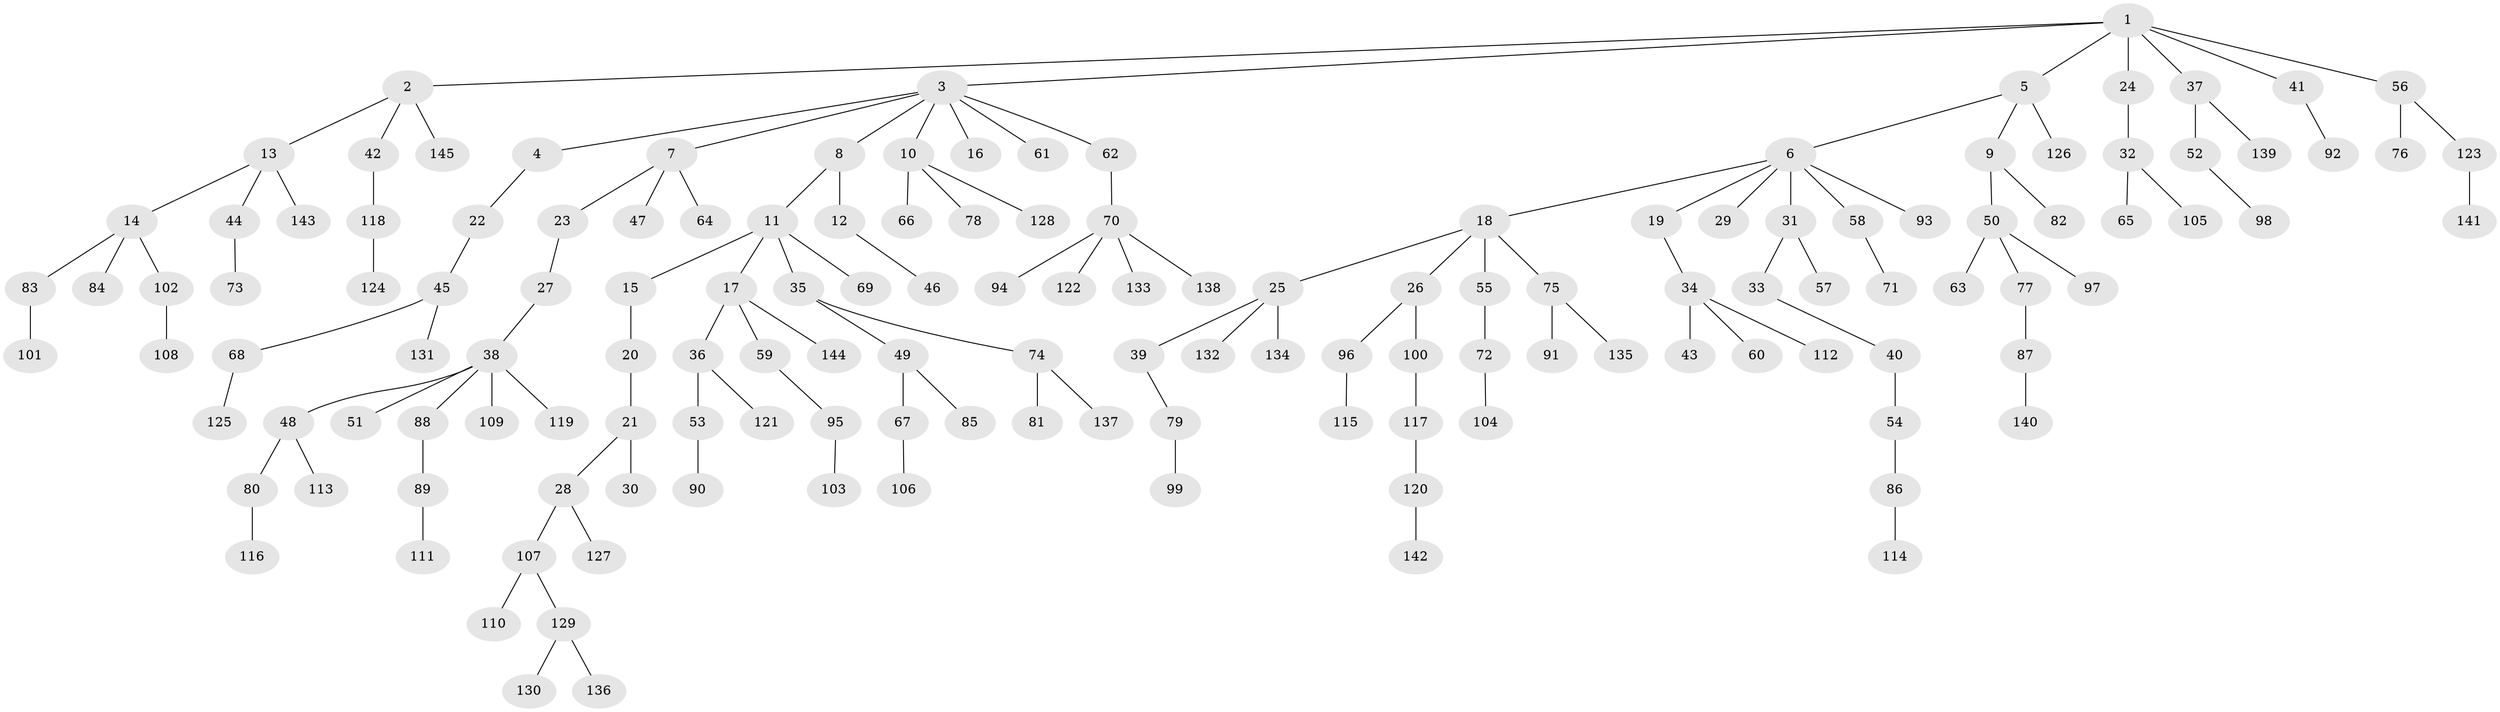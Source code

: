// coarse degree distribution, {8: 0.0136986301369863, 2: 0.4246575342465753, 6: 0.0273972602739726, 3: 0.1095890410958904, 4: 0.0136986301369863, 1: 0.3972602739726027, 5: 0.0136986301369863}
// Generated by graph-tools (version 1.1) at 2025/51/03/04/25 22:51:25]
// undirected, 145 vertices, 144 edges
graph export_dot {
  node [color=gray90,style=filled];
  1;
  2;
  3;
  4;
  5;
  6;
  7;
  8;
  9;
  10;
  11;
  12;
  13;
  14;
  15;
  16;
  17;
  18;
  19;
  20;
  21;
  22;
  23;
  24;
  25;
  26;
  27;
  28;
  29;
  30;
  31;
  32;
  33;
  34;
  35;
  36;
  37;
  38;
  39;
  40;
  41;
  42;
  43;
  44;
  45;
  46;
  47;
  48;
  49;
  50;
  51;
  52;
  53;
  54;
  55;
  56;
  57;
  58;
  59;
  60;
  61;
  62;
  63;
  64;
  65;
  66;
  67;
  68;
  69;
  70;
  71;
  72;
  73;
  74;
  75;
  76;
  77;
  78;
  79;
  80;
  81;
  82;
  83;
  84;
  85;
  86;
  87;
  88;
  89;
  90;
  91;
  92;
  93;
  94;
  95;
  96;
  97;
  98;
  99;
  100;
  101;
  102;
  103;
  104;
  105;
  106;
  107;
  108;
  109;
  110;
  111;
  112;
  113;
  114;
  115;
  116;
  117;
  118;
  119;
  120;
  121;
  122;
  123;
  124;
  125;
  126;
  127;
  128;
  129;
  130;
  131;
  132;
  133;
  134;
  135;
  136;
  137;
  138;
  139;
  140;
  141;
  142;
  143;
  144;
  145;
  1 -- 2;
  1 -- 3;
  1 -- 5;
  1 -- 24;
  1 -- 37;
  1 -- 41;
  1 -- 56;
  2 -- 13;
  2 -- 42;
  2 -- 145;
  3 -- 4;
  3 -- 7;
  3 -- 8;
  3 -- 10;
  3 -- 16;
  3 -- 61;
  3 -- 62;
  4 -- 22;
  5 -- 6;
  5 -- 9;
  5 -- 126;
  6 -- 18;
  6 -- 19;
  6 -- 29;
  6 -- 31;
  6 -- 58;
  6 -- 93;
  7 -- 23;
  7 -- 47;
  7 -- 64;
  8 -- 11;
  8 -- 12;
  9 -- 50;
  9 -- 82;
  10 -- 66;
  10 -- 78;
  10 -- 128;
  11 -- 15;
  11 -- 17;
  11 -- 35;
  11 -- 69;
  12 -- 46;
  13 -- 14;
  13 -- 44;
  13 -- 143;
  14 -- 83;
  14 -- 84;
  14 -- 102;
  15 -- 20;
  17 -- 36;
  17 -- 59;
  17 -- 144;
  18 -- 25;
  18 -- 26;
  18 -- 55;
  18 -- 75;
  19 -- 34;
  20 -- 21;
  21 -- 28;
  21 -- 30;
  22 -- 45;
  23 -- 27;
  24 -- 32;
  25 -- 39;
  25 -- 132;
  25 -- 134;
  26 -- 96;
  26 -- 100;
  27 -- 38;
  28 -- 107;
  28 -- 127;
  31 -- 33;
  31 -- 57;
  32 -- 65;
  32 -- 105;
  33 -- 40;
  34 -- 43;
  34 -- 60;
  34 -- 112;
  35 -- 49;
  35 -- 74;
  36 -- 53;
  36 -- 121;
  37 -- 52;
  37 -- 139;
  38 -- 48;
  38 -- 51;
  38 -- 88;
  38 -- 109;
  38 -- 119;
  39 -- 79;
  40 -- 54;
  41 -- 92;
  42 -- 118;
  44 -- 73;
  45 -- 68;
  45 -- 131;
  48 -- 80;
  48 -- 113;
  49 -- 67;
  49 -- 85;
  50 -- 63;
  50 -- 77;
  50 -- 97;
  52 -- 98;
  53 -- 90;
  54 -- 86;
  55 -- 72;
  56 -- 76;
  56 -- 123;
  58 -- 71;
  59 -- 95;
  62 -- 70;
  67 -- 106;
  68 -- 125;
  70 -- 94;
  70 -- 122;
  70 -- 133;
  70 -- 138;
  72 -- 104;
  74 -- 81;
  74 -- 137;
  75 -- 91;
  75 -- 135;
  77 -- 87;
  79 -- 99;
  80 -- 116;
  83 -- 101;
  86 -- 114;
  87 -- 140;
  88 -- 89;
  89 -- 111;
  95 -- 103;
  96 -- 115;
  100 -- 117;
  102 -- 108;
  107 -- 110;
  107 -- 129;
  117 -- 120;
  118 -- 124;
  120 -- 142;
  123 -- 141;
  129 -- 130;
  129 -- 136;
}
